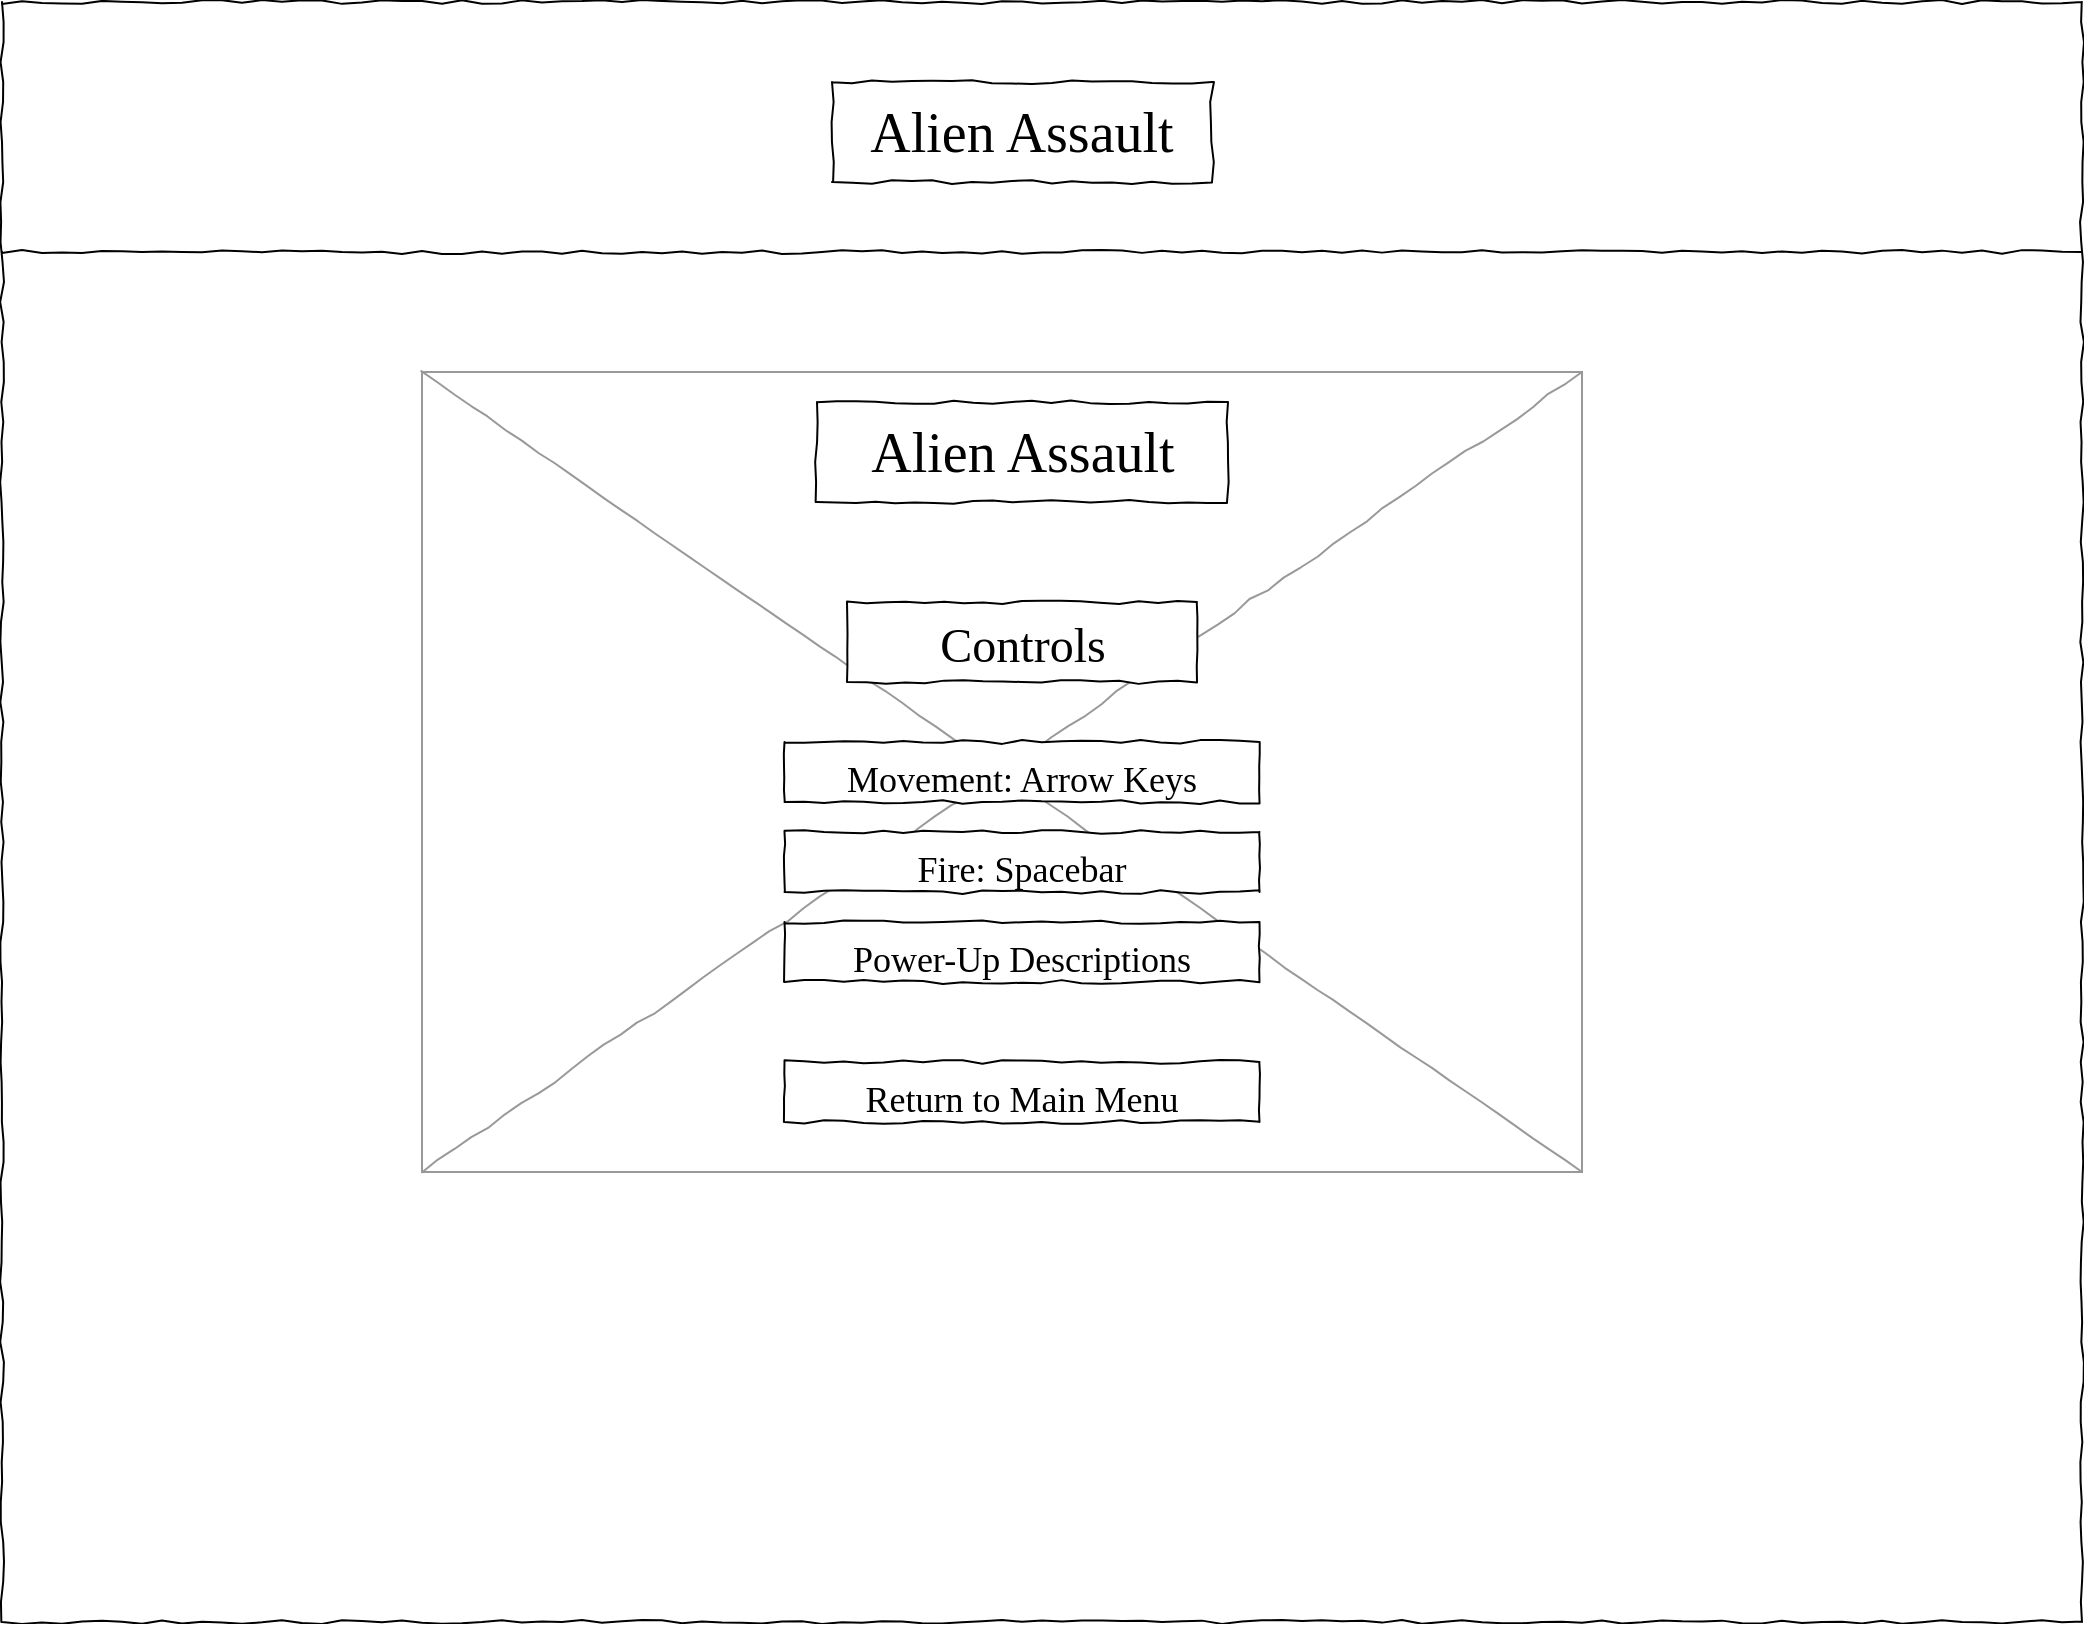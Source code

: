 <mxfile version="13.10.9" type="device"><diagram name="Page-1" id="03018318-947c-dd8e-b7a3-06fadd420f32"><mxGraphModel dx="1038" dy="548" grid="1" gridSize="10" guides="1" tooltips="1" connect="1" arrows="1" fold="1" page="1" pageScale="1" pageWidth="1100" pageHeight="850" background="#ffffff" math="0" shadow="0"><root><mxCell id="0"/><mxCell id="1" parent="0"/><mxCell id="677b7b8949515195-1" value="" style="whiteSpace=wrap;html=1;rounded=0;shadow=0;labelBackgroundColor=none;strokeColor=#000000;strokeWidth=1;fillColor=none;fontFamily=Verdana;fontSize=12;fontColor=#000000;align=center;comic=1;" parent="1" vertex="1"><mxGeometry x="30" y="20" width="1040" height="810" as="geometry"/></mxCell><mxCell id="677b7b8949515195-2" value="Alien Assault" style="whiteSpace=wrap;html=1;rounded=0;shadow=0;labelBackgroundColor=none;strokeWidth=1;fontFamily=Verdana;fontSize=28;align=center;comic=1;" parent="1" vertex="1"><mxGeometry x="445" y="60" width="190" height="50" as="geometry"/></mxCell><mxCell id="677b7b8949515195-9" value="" style="line;strokeWidth=1;html=1;rounded=0;shadow=0;labelBackgroundColor=none;fillColor=none;fontFamily=Verdana;fontSize=14;fontColor=#000000;align=center;comic=1;" parent="1" vertex="1"><mxGeometry x="30" y="140" width="1040" height="10" as="geometry"/></mxCell><mxCell id="677b7b8949515195-16" value="" style="verticalLabelPosition=bottom;shadow=0;dashed=0;align=center;html=1;verticalAlign=top;strokeWidth=1;shape=mxgraph.mockup.graphics.simpleIcon;strokeColor=#999999;rounded=0;labelBackgroundColor=none;fontFamily=Verdana;fontSize=14;fontColor=#000000;comic=1;" parent="1" vertex="1"><mxGeometry x="240" y="205" width="580" height="400" as="geometry"/></mxCell><mxCell id="dNv3flheO8FeJ8_hHWbd-9" value="&lt;font style=&quot;font-size: 18px&quot;&gt;Movement: Arrow Keys&lt;br&gt;&lt;/font&gt;" style="whiteSpace=wrap;html=1;rounded=0;shadow=0;labelBackgroundColor=none;strokeWidth=1;fontFamily=Verdana;fontSize=28;align=center;comic=1;" parent="1" vertex="1"><mxGeometry x="421.25" y="390" width="237.5" height="30" as="geometry"/></mxCell><mxCell id="dNv3flheO8FeJ8_hHWbd-19" value="Alien Assault" style="whiteSpace=wrap;html=1;rounded=0;shadow=0;labelBackgroundColor=none;strokeWidth=1;fontFamily=Verdana;fontSize=28;align=center;comic=1;" parent="1" vertex="1"><mxGeometry x="437.5" y="220" width="205" height="50" as="geometry"/></mxCell><mxCell id="dNv3flheO8FeJ8_hHWbd-23" value="&lt;font style=&quot;font-size: 24px&quot;&gt;Controls&lt;br&gt;&lt;/font&gt;" style="whiteSpace=wrap;html=1;rounded=0;shadow=0;labelBackgroundColor=none;strokeWidth=1;fontFamily=Verdana;fontSize=28;align=center;comic=1;" parent="1" vertex="1"><mxGeometry x="452.5" y="320" width="175" height="40" as="geometry"/></mxCell><mxCell id="dNv3flheO8FeJ8_hHWbd-24" value="&lt;font style=&quot;font-size: 18px&quot;&gt;Fire: Spacebar&lt;br&gt;&lt;/font&gt;" style="whiteSpace=wrap;html=1;rounded=0;shadow=0;labelBackgroundColor=none;strokeWidth=1;fontFamily=Verdana;fontSize=28;align=center;comic=1;" parent="1" vertex="1"><mxGeometry x="421.25" y="435" width="237.5" height="30" as="geometry"/></mxCell><mxCell id="dNv3flheO8FeJ8_hHWbd-25" value="&lt;font style=&quot;font-size: 18px&quot;&gt;Power-Up Descriptions&lt;br&gt;&lt;/font&gt;" style="whiteSpace=wrap;html=1;rounded=0;shadow=0;labelBackgroundColor=none;strokeWidth=1;fontFamily=Verdana;fontSize=28;align=center;comic=1;" parent="1" vertex="1"><mxGeometry x="421.25" y="480" width="237.5" height="30" as="geometry"/></mxCell><mxCell id="dNv3flheO8FeJ8_hHWbd-26" value="&lt;font style=&quot;font-size: 18px&quot;&gt;Return to Main Menu&lt;br&gt;&lt;/font&gt;" style="whiteSpace=wrap;html=1;rounded=0;shadow=0;labelBackgroundColor=none;strokeWidth=1;fontFamily=Verdana;fontSize=28;align=center;comic=1;" parent="1" vertex="1"><mxGeometry x="421.25" y="550" width="237.5" height="30" as="geometry"/></mxCell></root></mxGraphModel></diagram></mxfile>